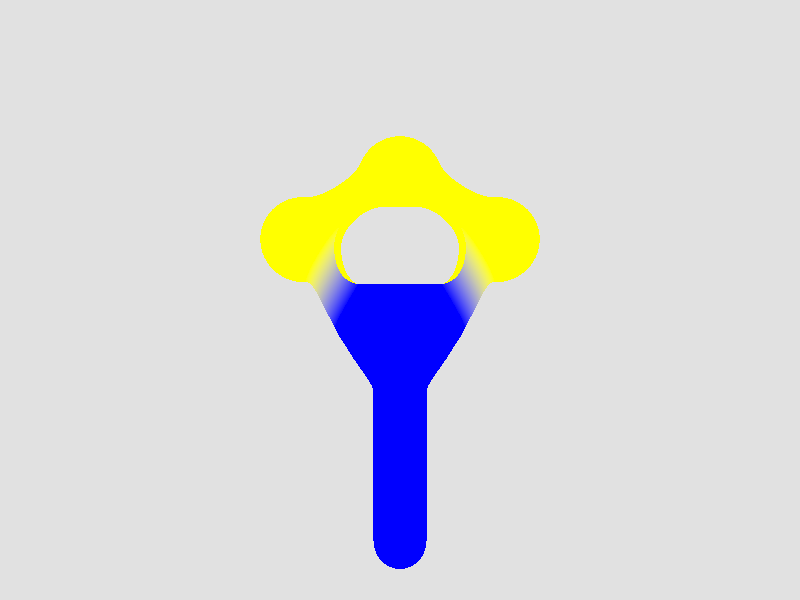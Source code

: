 #include "colors.inc"
//establecemos un fondo de color gris
background {
    color Gray
}
//posicionamos la camara
camera{
    location<0,0,-5>
    look_at<0,0,0>
}
light_source{
    <1,10,0>
    color White
    spotlight
    radius 13
    falloff 15
    point_at <0.9, 0, 0>
}

difference{
   
   blob {
    threshold .65
    sphere { <0,0,0>, .8, 3 pigment {Blue} }
    sphere { <0,1,0>,.8, 1 pigment {Yellow} }
    sphere { <0.8,0.5,0>,.8, 1 pigment {Yellow} }
    sphere { <-0.8,0.5,0>,.8, 1 pigment {Yellow} }
    cylinder { <0,-2,0>, <0,-0.5,0>, .5, 1 pigment{Blue} }
    finish { phong 1 }
    }
    sphere { <0,0.3,0>, .6 pigment {Yellow} } 
}